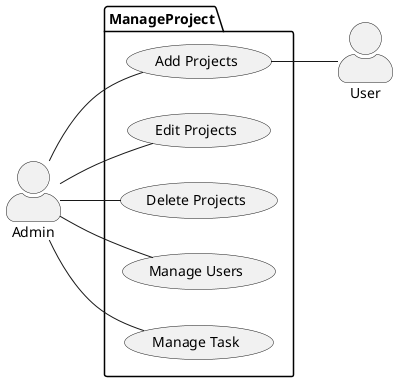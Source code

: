 @startuml todo

skinparam actorStyle awesome
left to right direction
actor User
actor Admin
package ManageProject {
    usecase (Add Projects)
    usecase (Edit Projects)
    usecase (Delete Projects)
    usecase (Manage Users)
    usecase (Manage Task)
}
Admin -- (Add Projects)
Admin -- (Edit Projects)
Admin -- (Delete Projects)
Admin -- (Manage Users)
Admin -- (Manage Task)
(Add Projects) -- User

@enduml